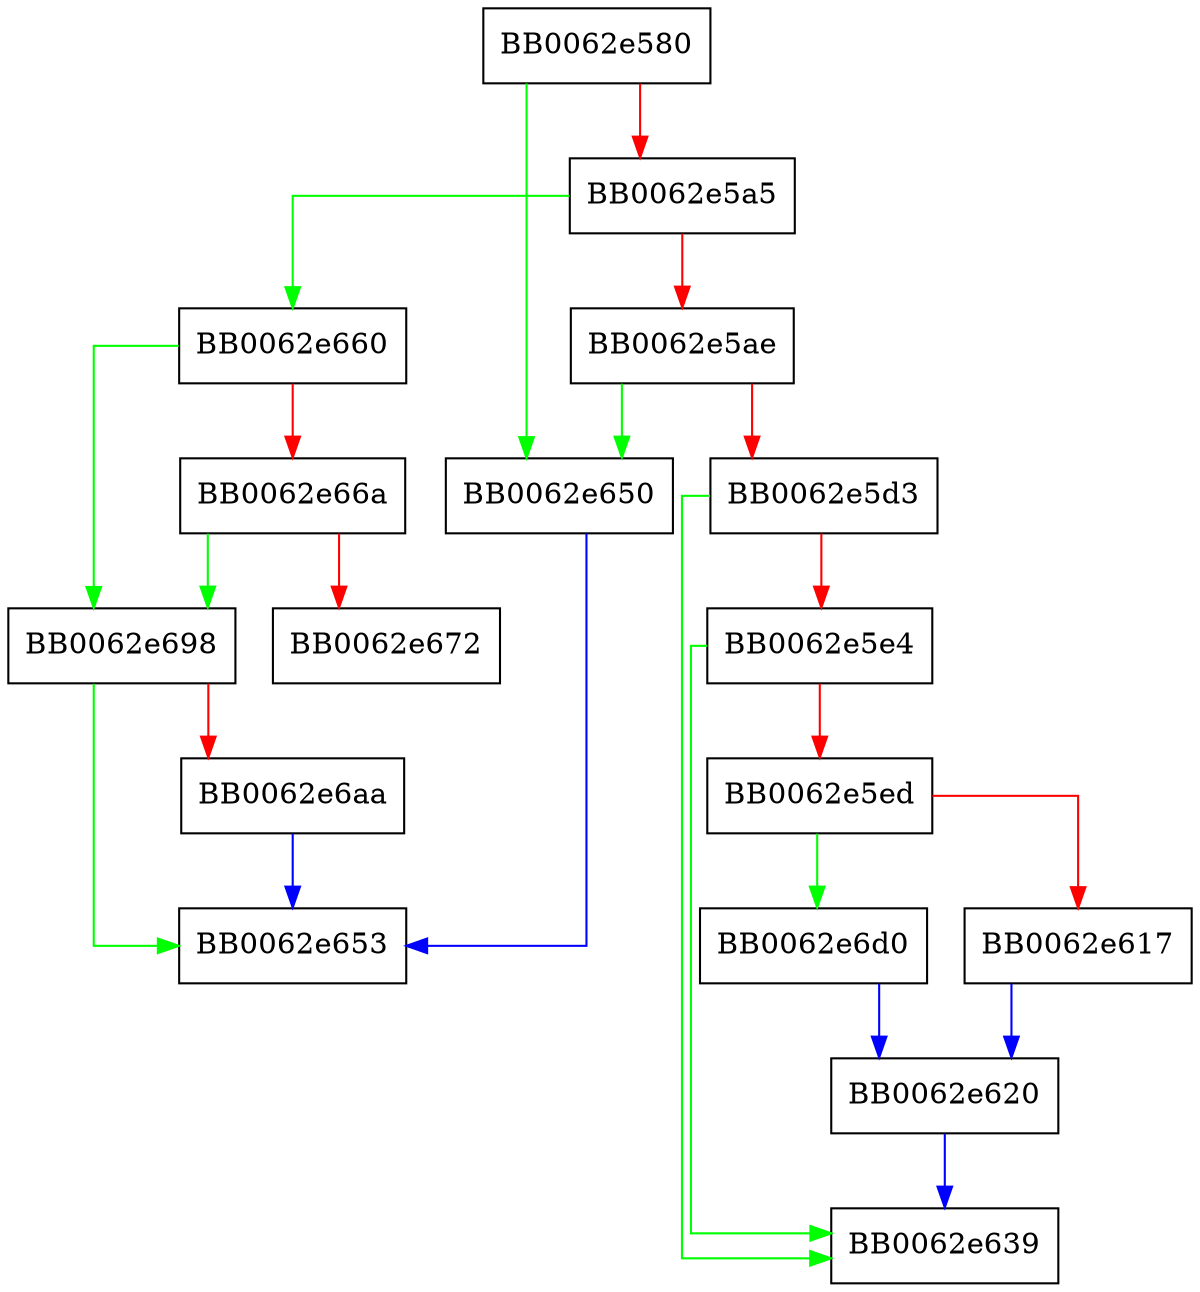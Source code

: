 digraph RAND_poll {
  node [shape="box"];
  graph [splines=ortho];
  BB0062e580 -> BB0062e650 [color="green"];
  BB0062e580 -> BB0062e5a5 [color="red"];
  BB0062e5a5 -> BB0062e660 [color="green"];
  BB0062e5a5 -> BB0062e5ae [color="red"];
  BB0062e5ae -> BB0062e650 [color="green"];
  BB0062e5ae -> BB0062e5d3 [color="red"];
  BB0062e5d3 -> BB0062e639 [color="green"];
  BB0062e5d3 -> BB0062e5e4 [color="red"];
  BB0062e5e4 -> BB0062e639 [color="green"];
  BB0062e5e4 -> BB0062e5ed [color="red"];
  BB0062e5ed -> BB0062e6d0 [color="green"];
  BB0062e5ed -> BB0062e617 [color="red"];
  BB0062e617 -> BB0062e620 [color="blue"];
  BB0062e620 -> BB0062e639 [color="blue"];
  BB0062e650 -> BB0062e653 [color="blue"];
  BB0062e660 -> BB0062e698 [color="green"];
  BB0062e660 -> BB0062e66a [color="red"];
  BB0062e66a -> BB0062e698 [color="green"];
  BB0062e66a -> BB0062e672 [color="red"];
  BB0062e698 -> BB0062e653 [color="green"];
  BB0062e698 -> BB0062e6aa [color="red"];
  BB0062e6aa -> BB0062e653 [color="blue"];
  BB0062e6d0 -> BB0062e620 [color="blue"];
}